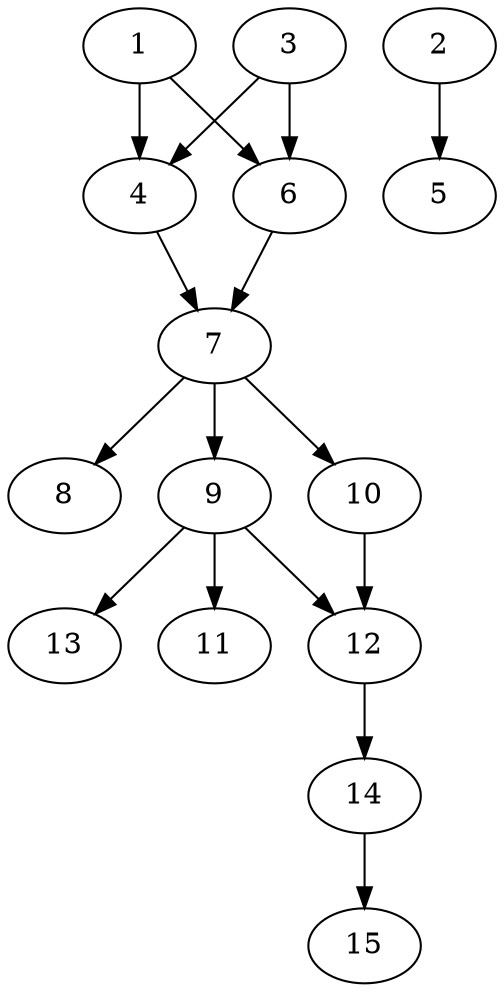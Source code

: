 // DAG automatically generated by daggen at Thu Oct  3 13:59:26 2019
// ./daggen --dot -n 15 --ccr 0.3 --fat 0.5 --regular 0.5 --density 0.6 --mindata 5242880 --maxdata 52428800 
digraph G {
  1 [size="107646293", alpha="0.08", expect_size="32293888"] 
  1 -> 4 [size ="32293888"]
  1 -> 6 [size ="32293888"]
  2 [size="73861120", alpha="0.13", expect_size="22158336"] 
  2 -> 5 [size ="22158336"]
  3 [size="151483733", alpha="0.00", expect_size="45445120"] 
  3 -> 4 [size ="45445120"]
  3 -> 6 [size ="45445120"]
  4 [size="147496960", alpha="0.16", expect_size="44249088"] 
  4 -> 7 [size ="44249088"]
  5 [size="119367680", alpha="0.04", expect_size="35810304"] 
  6 [size="152036693", alpha="0.03", expect_size="45611008"] 
  6 -> 7 [size ="45611008"]
  7 [size="139390293", alpha="0.13", expect_size="41817088"] 
  7 -> 8 [size ="41817088"]
  7 -> 9 [size ="41817088"]
  7 -> 10 [size ="41817088"]
  8 [size="105072640", alpha="0.01", expect_size="31521792"] 
  9 [size="66136747", alpha="0.02", expect_size="19841024"] 
  9 -> 11 [size ="19841024"]
  9 -> 12 [size ="19841024"]
  9 -> 13 [size ="19841024"]
  10 [size="149736107", alpha="0.05", expect_size="44920832"] 
  10 -> 12 [size ="44920832"]
  11 [size="112271360", alpha="0.15", expect_size="33681408"] 
  12 [size="18937173", alpha="0.02", expect_size="5681152"] 
  12 -> 14 [size ="5681152"]
  13 [size="122217813", alpha="0.05", expect_size="36665344"] 
  14 [size="125597013", alpha="0.17", expect_size="37679104"] 
  14 -> 15 [size ="37679104"]
  15 [size="95658667", alpha="0.05", expect_size="28697600"] 
}
